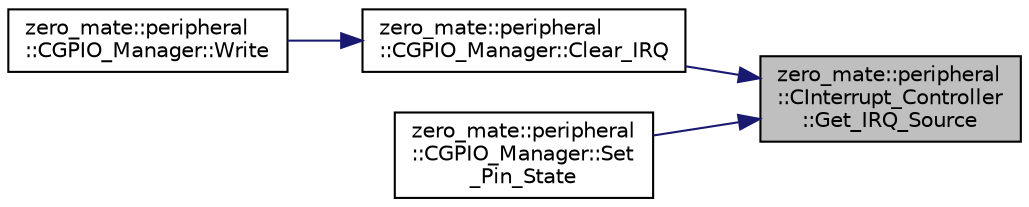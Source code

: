 digraph "zero_mate::peripheral::CInterrupt_Controller::Get_IRQ_Source"
{
 // LATEX_PDF_SIZE
  bgcolor="transparent";
  edge [fontname="Helvetica",fontsize="10",labelfontname="Helvetica",labelfontsize="10"];
  node [fontname="Helvetica",fontsize="10",shape=record];
  rankdir="RL";
  Node1 [label="zero_mate::peripheral\l::CInterrupt_Controller\l::Get_IRQ_Source",height=0.2,width=0.4,color="black", fillcolor="grey75", style="filled", fontcolor="black",tooltip=" "];
  Node1 -> Node2 [dir="back",color="midnightblue",fontsize="10",style="solid",fontname="Helvetica"];
  Node2 [label="zero_mate::peripheral\l::CGPIO_Manager::Clear_IRQ",height=0.2,width=0.4,color="black",URL="$classzero__mate_1_1peripheral_1_1CGPIO__Manager.html#a4a4e9cf470ed6f7dbfb3ada75d35e47c",tooltip=" "];
  Node2 -> Node3 [dir="back",color="midnightblue",fontsize="10",style="solid",fontname="Helvetica"];
  Node3 [label="zero_mate::peripheral\l::CGPIO_Manager::Write",height=0.2,width=0.4,color="black",URL="$classzero__mate_1_1peripheral_1_1CGPIO__Manager.html#a26aa957dbb7682447e4ebf9aa078c00c",tooltip=" "];
  Node1 -> Node4 [dir="back",color="midnightblue",fontsize="10",style="solid",fontname="Helvetica"];
  Node4 [label="zero_mate::peripheral\l::CGPIO_Manager::Set\l_Pin_State",height=0.2,width=0.4,color="black",URL="$classzero__mate_1_1peripheral_1_1CGPIO__Manager.html#a9d695b8f3fc211eaaf4c15a982d3f504",tooltip=" "];
}

